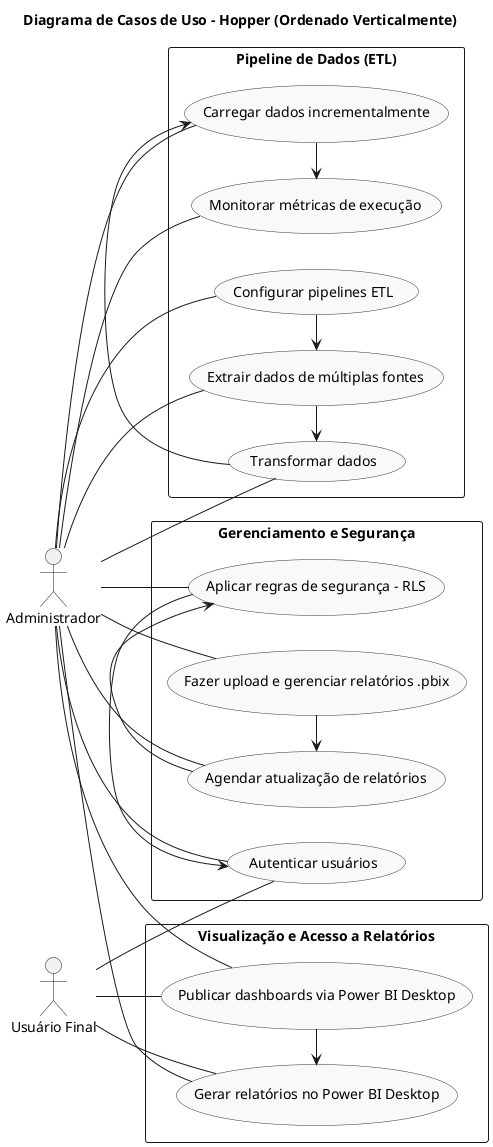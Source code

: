 @startuml
left to right direction
skinparam packageStyle rectangle
skinparam usecase {
  BackgroundColor #f9f9f9
  BorderColor #333
  FontName Arial
  FontSize 14
}

title Diagrama de Casos de Uso - Hopper (Ordenado Verticalmente)

actor Administrador
actor "Usuário Final" as Usuario

rectangle "Pipeline de Dados (ETL)" {
  (Configurar pipelines ETL) as UC1
  (Extrair dados de múltiplas fontes) as UC2
  (Transformar dados) as UC3
  (Carregar dados incrementalmente) as UC4
  (Monitorar métricas de execução) as UC5


  UC1 -left-> UC2
  UC2 -left-> UC3
  UC3 -left-> UC4
  UC4 -left-> UC5

  Administrador -- UC1
  Administrador -- UC2
  Administrador -- UC3
  Administrador -- UC4
  Administrador -- UC5
}

rectangle "Gerenciamento e Segurança" {
  (Fazer upload e gerenciar relatórios .pbix) as GC1
  (Agendar atualização de relatórios) as GC2
  (Aplicar regras de segurança - RLS) as GC3
  (Autenticar usuários) as GC4

  GC1 -left-> GC2
  GC2 -left-> GC3
  GC3 -left-> GC4

  Administrador -- GC1
  Administrador -- GC2
  Administrador -- GC3
  Administrador -- GC4
  Usuario -- GC4
}

rectangle "Visualização e Acesso a Relatórios" {
  (Publicar dashboards via Power BI Desktop) as VC1
  (Gerar relatórios no Power BI Desktop) as VC2

  VC1 -left-> VC2

  Administrador -- VC1
  Administrador -- VC2
  Usuario -- VC1
  Usuario -- VC2
}
@enduml